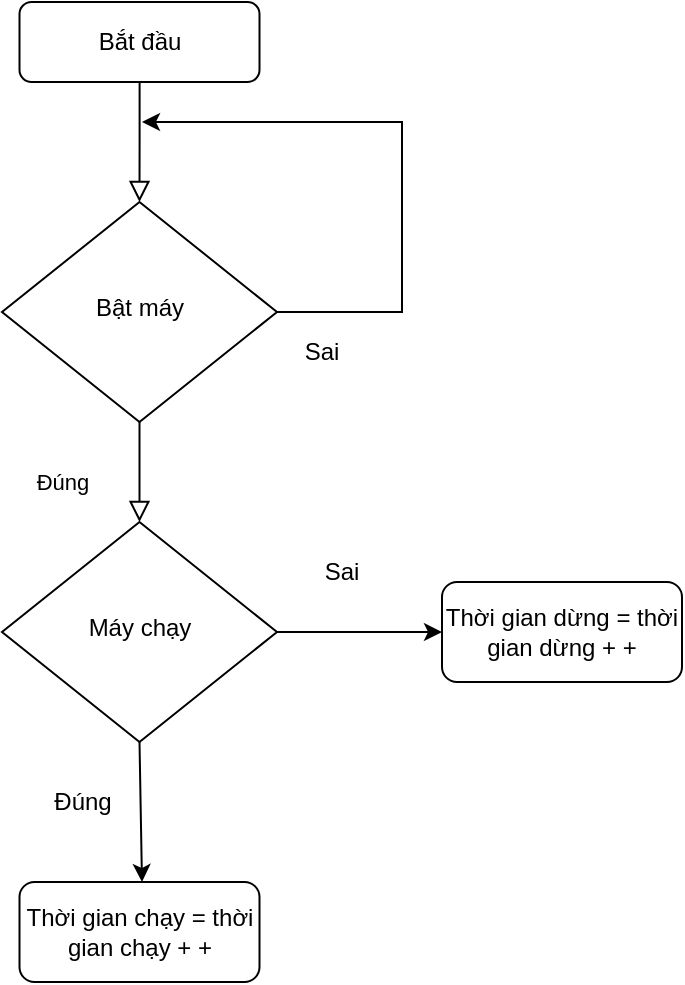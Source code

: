 <mxfile version="16.6.7" type="device"><diagram id="C5RBs43oDa-KdzZeNtuy" name="Page-1"><mxGraphModel dx="868" dy="435" grid="1" gridSize="10" guides="1" tooltips="1" connect="1" arrows="1" fold="1" page="1" pageScale="1" pageWidth="827" pageHeight="1169" math="0" shadow="0"><root><mxCell id="WIyWlLk6GJQsqaUBKTNV-0"/><mxCell id="WIyWlLk6GJQsqaUBKTNV-1" parent="WIyWlLk6GJQsqaUBKTNV-0"/><mxCell id="VAIzakCL-lMwy_nG41Vl-0" value="" style="rounded=0;html=1;jettySize=auto;orthogonalLoop=1;fontSize=11;endArrow=block;endFill=0;endSize=8;strokeWidth=1;shadow=0;labelBackgroundColor=none;edgeStyle=orthogonalEdgeStyle;" edge="1" parent="WIyWlLk6GJQsqaUBKTNV-1" source="VAIzakCL-lMwy_nG41Vl-1" target="VAIzakCL-lMwy_nG41Vl-4"><mxGeometry relative="1" as="geometry"/></mxCell><mxCell id="VAIzakCL-lMwy_nG41Vl-1" value="Bắt đầu" style="rounded=1;whiteSpace=wrap;html=1;fontSize=12;glass=0;strokeWidth=1;shadow=0;" vertex="1" parent="WIyWlLk6GJQsqaUBKTNV-1"><mxGeometry x="168.75" y="50" width="120" height="40" as="geometry"/></mxCell><mxCell id="VAIzakCL-lMwy_nG41Vl-2" value="Đúng&lt;br&gt;" style="rounded=0;html=1;jettySize=auto;orthogonalLoop=1;fontSize=11;endArrow=block;endFill=0;endSize=8;strokeWidth=1;shadow=0;labelBackgroundColor=none;edgeStyle=orthogonalEdgeStyle;" edge="1" parent="WIyWlLk6GJQsqaUBKTNV-1" source="VAIzakCL-lMwy_nG41Vl-4" target="VAIzakCL-lMwy_nG41Vl-5"><mxGeometry x="0.2" y="-39" relative="1" as="geometry"><mxPoint as="offset"/></mxGeometry></mxCell><mxCell id="VAIzakCL-lMwy_nG41Vl-3" style="edgeStyle=orthogonalEdgeStyle;rounded=0;orthogonalLoop=1;jettySize=auto;html=1;" edge="1" parent="WIyWlLk6GJQsqaUBKTNV-1" source="VAIzakCL-lMwy_nG41Vl-4"><mxGeometry relative="1" as="geometry"><mxPoint x="230" y="110" as="targetPoint"/><Array as="points"><mxPoint x="360" y="205"/><mxPoint x="360" y="110"/><mxPoint x="300" y="110"/></Array></mxGeometry></mxCell><mxCell id="VAIzakCL-lMwy_nG41Vl-4" value="Bật máy" style="rhombus;whiteSpace=wrap;html=1;shadow=0;fontFamily=Helvetica;fontSize=12;align=center;strokeWidth=1;spacing=6;spacingTop=-4;" vertex="1" parent="WIyWlLk6GJQsqaUBKTNV-1"><mxGeometry x="160" y="150" width="137.5" height="110" as="geometry"/></mxCell><mxCell id="VAIzakCL-lMwy_nG41Vl-5" value="Máy chạy" style="rhombus;whiteSpace=wrap;html=1;shadow=0;fontFamily=Helvetica;fontSize=12;align=center;strokeWidth=1;spacing=6;spacingTop=-4;" vertex="1" parent="WIyWlLk6GJQsqaUBKTNV-1"><mxGeometry x="160" y="310" width="137.5" height="110" as="geometry"/></mxCell><mxCell id="VAIzakCL-lMwy_nG41Vl-7" value="Thời gian dừng = thời gian dừng + +" style="rounded=1;whiteSpace=wrap;html=1;fontSize=12;glass=0;strokeWidth=1;shadow=0;" vertex="1" parent="WIyWlLk6GJQsqaUBKTNV-1"><mxGeometry x="380" y="340" width="120" height="50" as="geometry"/></mxCell><mxCell id="VAIzakCL-lMwy_nG41Vl-10" value="" style="endArrow=classic;html=1;rounded=0;exitX=0.5;exitY=1;exitDx=0;exitDy=0;entryX=0.5;entryY=0;entryDx=0;entryDy=0;" edge="1" parent="WIyWlLk6GJQsqaUBKTNV-1" source="VAIzakCL-lMwy_nG41Vl-5"><mxGeometry width="50" height="50" relative="1" as="geometry"><mxPoint x="330" y="390" as="sourcePoint"/><mxPoint x="230" y="490" as="targetPoint"/></mxGeometry></mxCell><mxCell id="VAIzakCL-lMwy_nG41Vl-11" value="Sai" style="text;html=1;strokeColor=none;fillColor=none;align=center;verticalAlign=middle;whiteSpace=wrap;rounded=0;" vertex="1" parent="WIyWlLk6GJQsqaUBKTNV-1"><mxGeometry x="290" y="210" width="60" height="30" as="geometry"/></mxCell><mxCell id="VAIzakCL-lMwy_nG41Vl-12" value="Đúng&lt;br&gt;" style="text;html=1;align=center;verticalAlign=middle;resizable=0;points=[];autosize=1;strokeColor=none;fillColor=none;" vertex="1" parent="WIyWlLk6GJQsqaUBKTNV-1"><mxGeometry x="180" y="440" width="40" height="20" as="geometry"/></mxCell><mxCell id="VAIzakCL-lMwy_nG41Vl-13" value="" style="endArrow=classic;html=1;rounded=0;exitX=1;exitY=0.5;exitDx=0;exitDy=0;entryX=0;entryY=0.5;entryDx=0;entryDy=0;" edge="1" parent="WIyWlLk6GJQsqaUBKTNV-1" source="VAIzakCL-lMwy_nG41Vl-5" target="VAIzakCL-lMwy_nG41Vl-7"><mxGeometry width="50" height="50" relative="1" as="geometry"><mxPoint x="340" y="380" as="sourcePoint"/><mxPoint x="390" y="330" as="targetPoint"/></mxGeometry></mxCell><mxCell id="VAIzakCL-lMwy_nG41Vl-14" value="Sai" style="text;html=1;strokeColor=none;fillColor=none;align=center;verticalAlign=middle;whiteSpace=wrap;rounded=0;" vertex="1" parent="WIyWlLk6GJQsqaUBKTNV-1"><mxGeometry x="300" y="320" width="60" height="30" as="geometry"/></mxCell><mxCell id="VAIzakCL-lMwy_nG41Vl-17" value="Thời gian chạy = thời gian chạy + +" style="rounded=1;whiteSpace=wrap;html=1;fontSize=12;glass=0;strokeWidth=1;shadow=0;" vertex="1" parent="WIyWlLk6GJQsqaUBKTNV-1"><mxGeometry x="168.75" y="490" width="120" height="50" as="geometry"/></mxCell></root></mxGraphModel></diagram></mxfile>